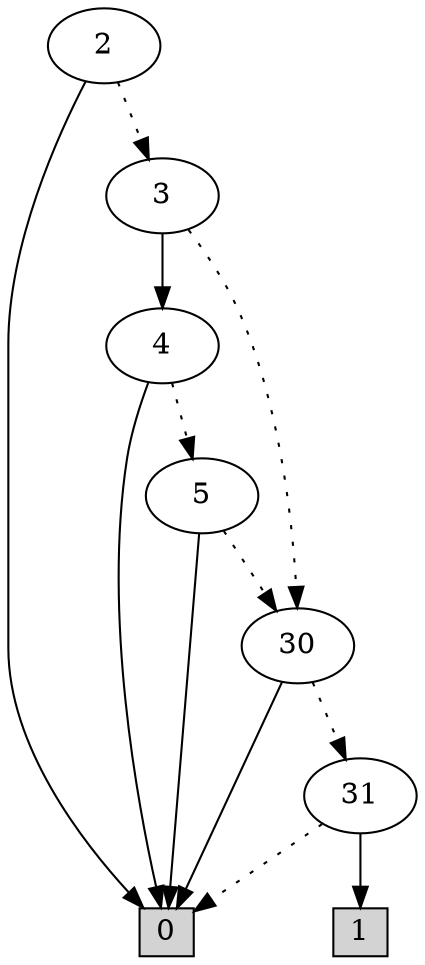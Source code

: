 digraph G {
0 [shape=box, label="0", style=filled, shape=box, height=0.3, width=0.3];
1 [shape=box, label="1", style=filled, shape=box, height=0.3, width=0.3];
46152 [label="2"];
46152 -> 46151 [style=dotted];
46152 -> 0 [style=filled];
46151 [label="3"];
46151 -> 8077 [style=dotted];
46151 -> 46150 [style=filled];
8077 [label="30"];
8077 -> 64 [style=dotted];
8077 -> 0 [style=filled];
64 [label="31"];
64 -> 0 [style=dotted];
64 -> 1 [style=filled];
46150 [label="4"];
46150 -> 46149 [style=dotted];
46150 -> 0 [style=filled];
46149 [label="5"];
46149 -> 8077 [style=dotted];
46149 -> 0 [style=filled];
}
